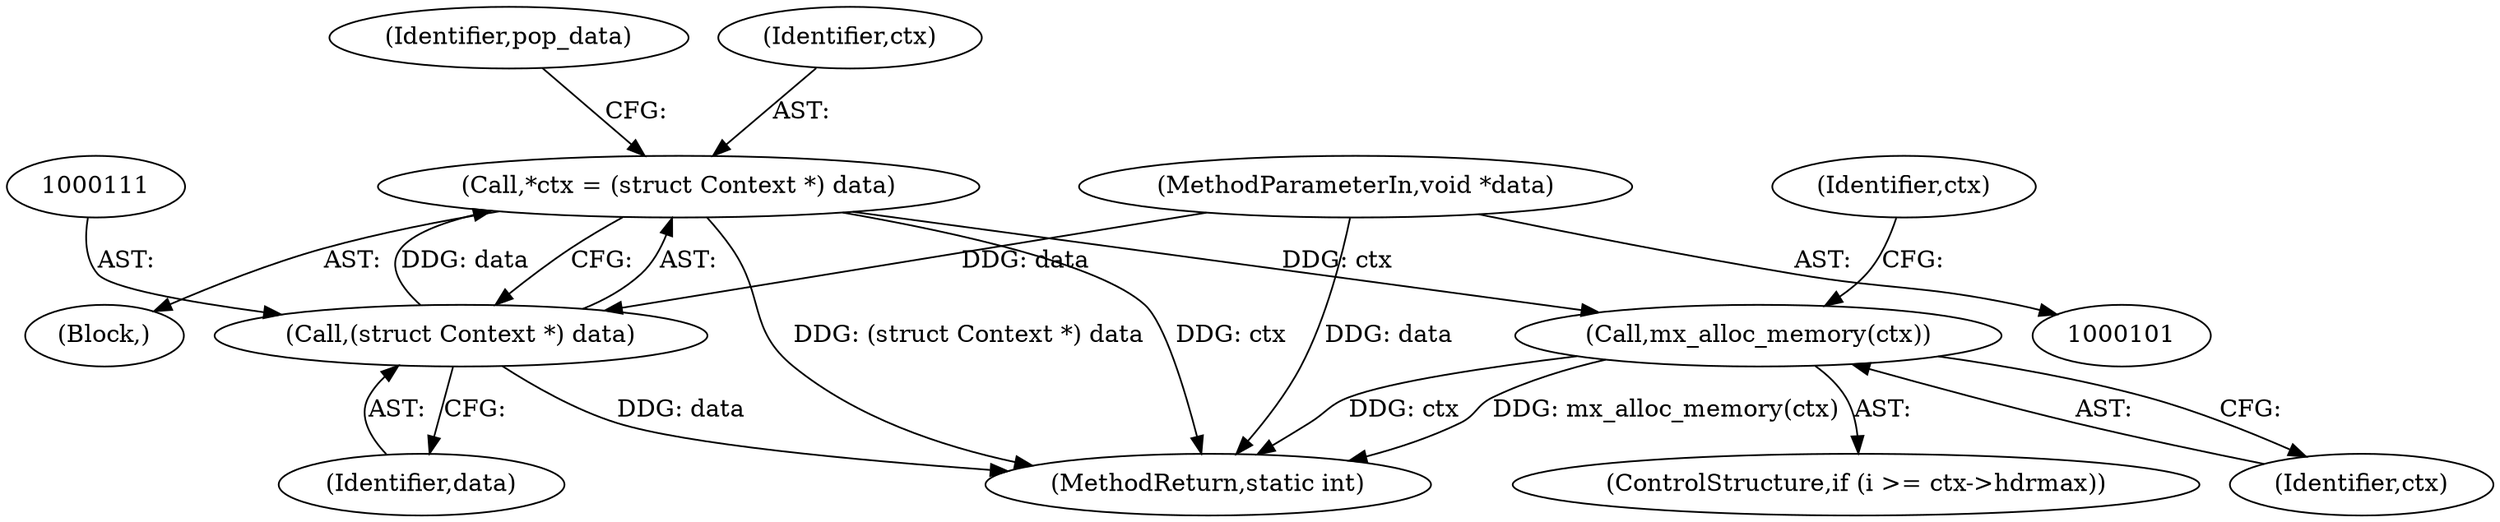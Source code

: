 digraph "0_neomutt_93b8ac558752d09e1c56d4f1bc82631316fa9c82@pointer" {
"1000108" [label="(Call,*ctx = (struct Context *) data)"];
"1000110" [label="(Call,(struct Context *) data)"];
"1000103" [label="(MethodParameterIn,void *data)"];
"1000204" [label="(Call,mx_alloc_memory(ctx))"];
"1000115" [label="(Identifier,pop_data)"];
"1000205" [label="(Identifier,ctx)"];
"1000104" [label="(Block,)"];
"1000109" [label="(Identifier,ctx)"];
"1000204" [label="(Call,mx_alloc_memory(ctx))"];
"1000198" [label="(ControlStructure,if (i >= ctx->hdrmax))"];
"1000110" [label="(Call,(struct Context *) data)"];
"1000112" [label="(Identifier,data)"];
"1000103" [label="(MethodParameterIn,void *data)"];
"1000267" [label="(MethodReturn,static int)"];
"1000208" [label="(Identifier,ctx)"];
"1000108" [label="(Call,*ctx = (struct Context *) data)"];
"1000108" -> "1000104"  [label="AST: "];
"1000108" -> "1000110"  [label="CFG: "];
"1000109" -> "1000108"  [label="AST: "];
"1000110" -> "1000108"  [label="AST: "];
"1000115" -> "1000108"  [label="CFG: "];
"1000108" -> "1000267"  [label="DDG: (struct Context *) data"];
"1000108" -> "1000267"  [label="DDG: ctx"];
"1000110" -> "1000108"  [label="DDG: data"];
"1000108" -> "1000204"  [label="DDG: ctx"];
"1000110" -> "1000112"  [label="CFG: "];
"1000111" -> "1000110"  [label="AST: "];
"1000112" -> "1000110"  [label="AST: "];
"1000110" -> "1000267"  [label="DDG: data"];
"1000103" -> "1000110"  [label="DDG: data"];
"1000103" -> "1000101"  [label="AST: "];
"1000103" -> "1000267"  [label="DDG: data"];
"1000204" -> "1000198"  [label="AST: "];
"1000204" -> "1000205"  [label="CFG: "];
"1000205" -> "1000204"  [label="AST: "];
"1000208" -> "1000204"  [label="CFG: "];
"1000204" -> "1000267"  [label="DDG: ctx"];
"1000204" -> "1000267"  [label="DDG: mx_alloc_memory(ctx)"];
}
